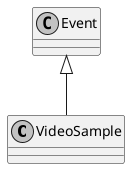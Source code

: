 @startuml
skinparam monochrome true
skinparam classAttributeIconSize 0

!startsub default
class VideoSample {

}
!endsub
Event <|-- VideoSample
@enduml